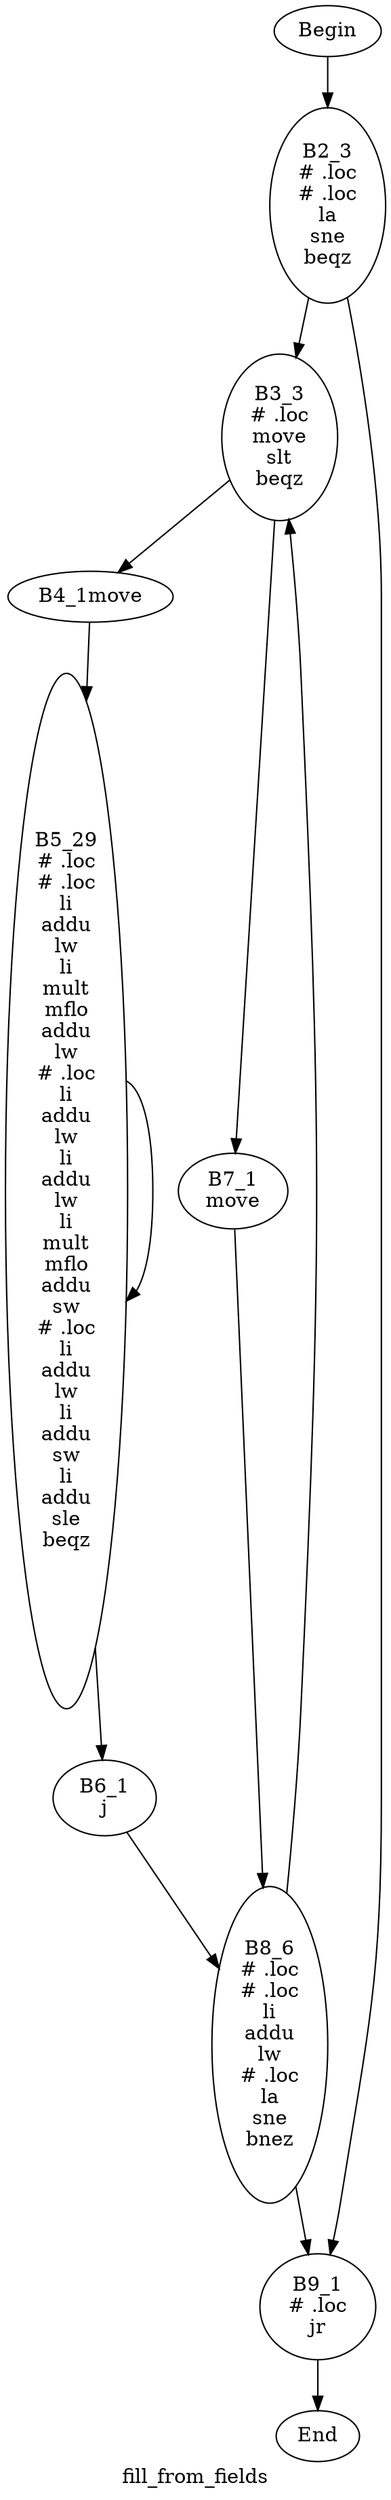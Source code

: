 digraph G{
	label = "fill_from_fields"	style = "dashed";
	color = purple;
	Node0 [label = "Begin"];
	Node0 -> {Node2 }
	Node1 [label = "End"];
	Node1 -> {}
	Node2 [label = "B2_3\n# .loc\n# .loc\nla\nsne\nbeqz\n"];
	Node2 -> {Node3 Node9 }
	Node3 [label = "B3_3\n# .loc\nmove\nslt\nbeqz\n"];
	Node3 -> {Node4 Node7 }
	Node4 [label = "B4_1move\n"];
	Node4 -> {Node5 }
	Node5 [label = "B5_29\n# .loc\n# .loc\nli\naddu\nlw\nli\nmult\nmflo\naddu\nlw\n# .loc\nli\naddu\nlw\nli\naddu\nlw\nli\nmult\nmflo\naddu\nsw\n# .loc\nli\naddu\nlw\nli\naddu\nsw\nli\naddu\nsle\nbeqz\n"];
	Node5 -> {Node6 Node5 }
	Node6 [label = "B6_1\nj\n"];
	Node6 -> {Node8 }
	Node7 [label = "B7_1\nmove\n"];
	Node7 -> {Node8 }
	Node8 [label = "B8_6\n# .loc\n# .loc\nli\naddu\nlw\n# .loc\nla\nsne\nbnez\n"];
	Node8 -> {Node9 Node3 }
	Node9 [label = "B9_1\n# .loc\njr\n"];
	Node9 -> {Node1 }
}
